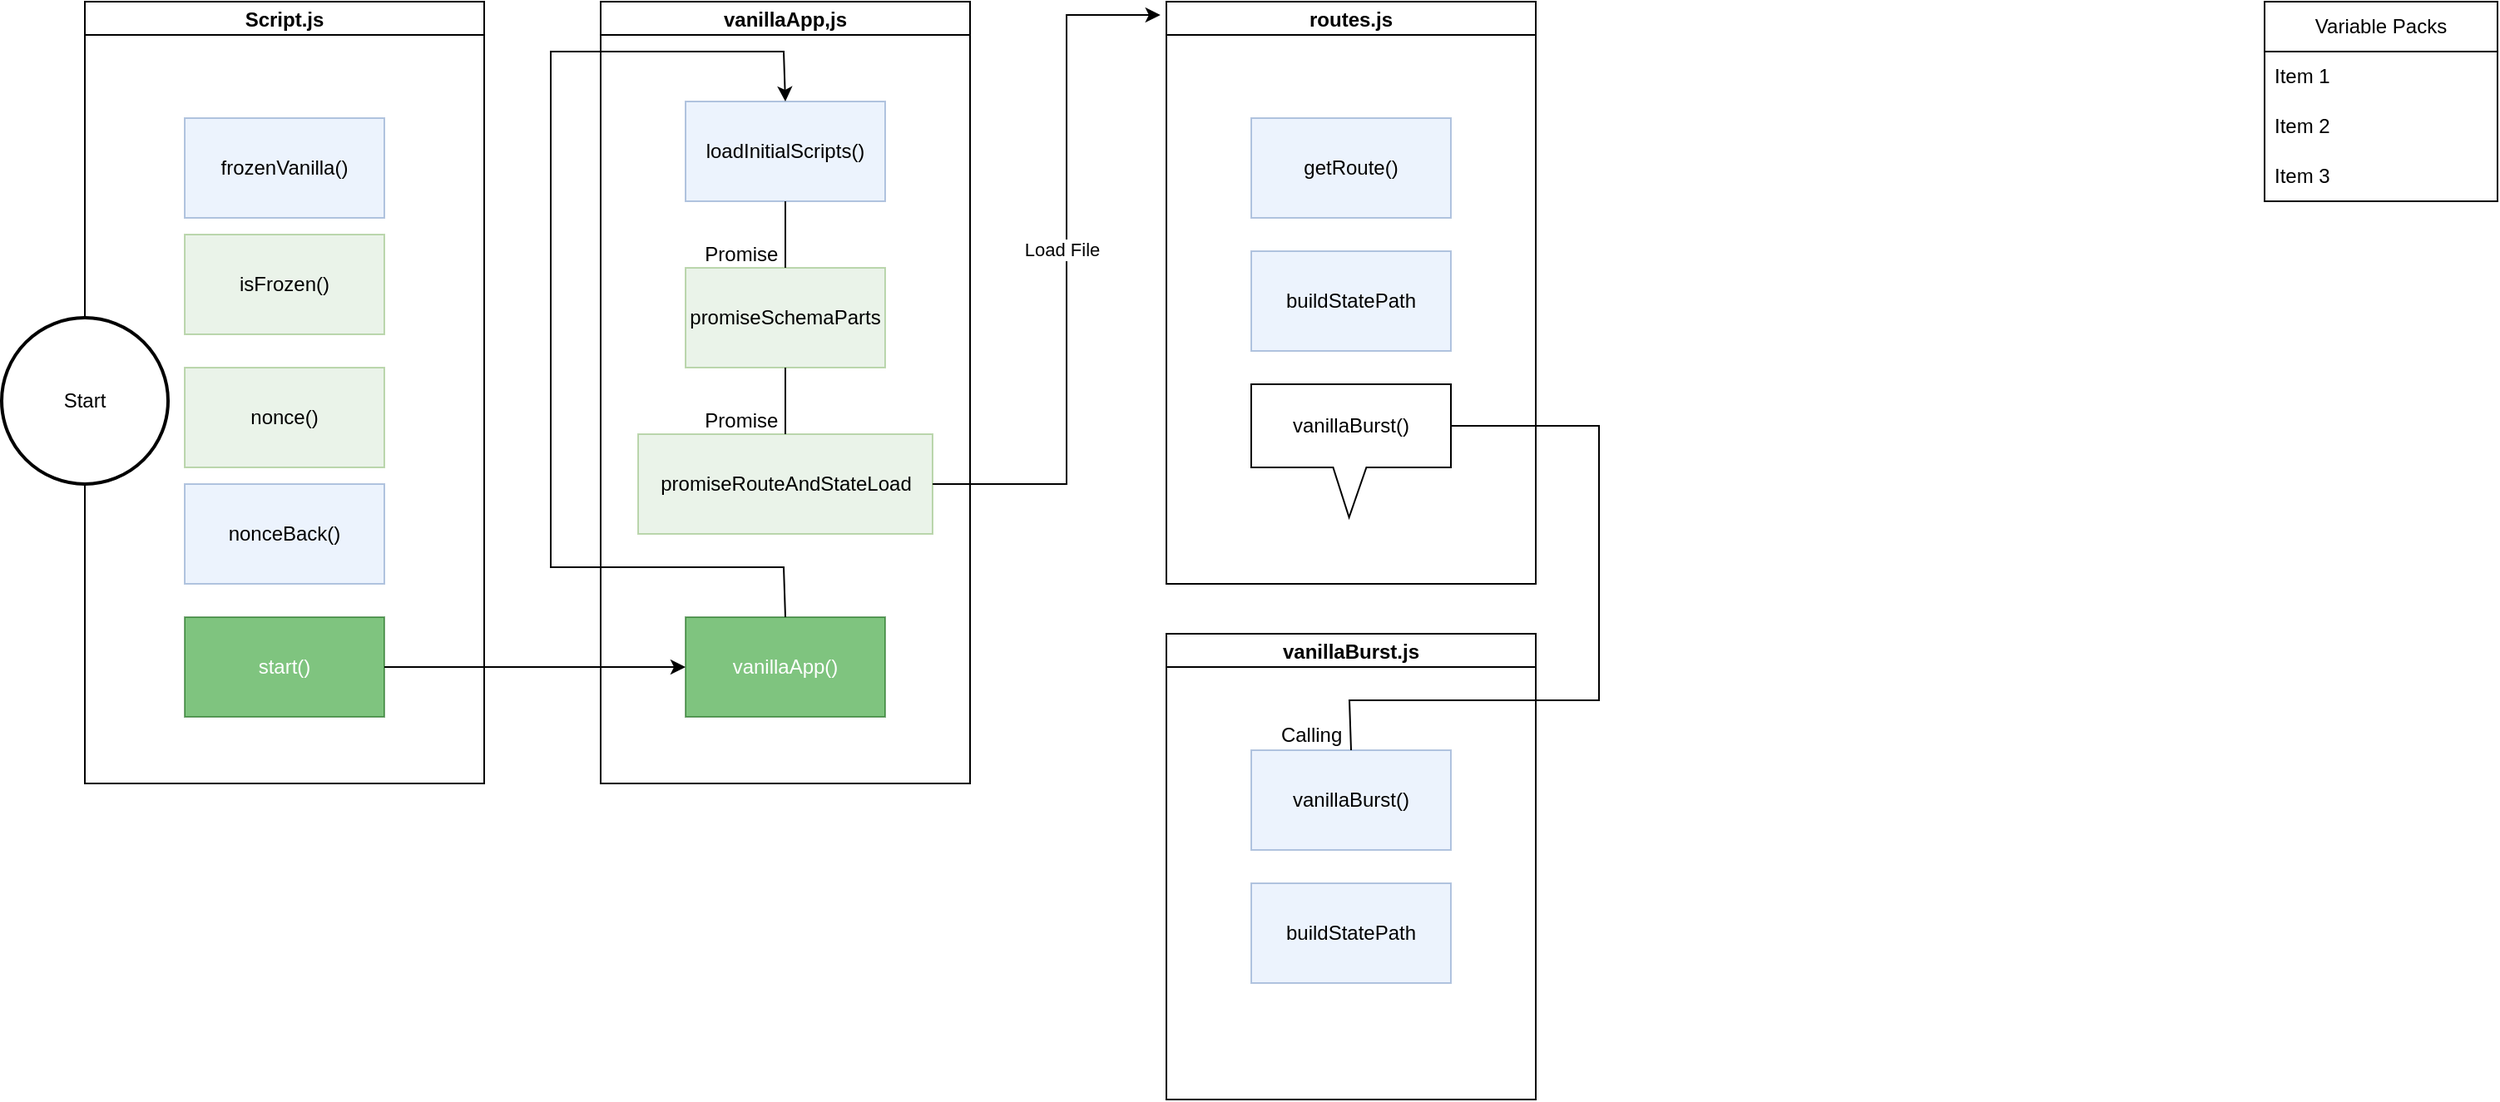 <mxfile version="24.4.0" type="device">
  <diagram name="Page-1" id="21WPPaadFFxv-56drkyv">
    <mxGraphModel dx="3595" dy="1098" grid="1" gridSize="10" guides="1" tooltips="1" connect="1" arrows="1" fold="1" page="1" pageScale="1" pageWidth="850" pageHeight="1100" math="0" shadow="0">
      <root>
        <mxCell id="0" />
        <mxCell id="1" parent="0" />
        <mxCell id="bFvIGrUSCuhnHJkHdX6X-1" value="Script.js" style="swimlane;startSize=20;horizontal=1;containerType=tree;" parent="1" vertex="1">
          <mxGeometry x="-830" y="120" width="240" height="470" as="geometry">
            <mxRectangle x="-130" y="120" width="80" height="30" as="alternateBounds" />
          </mxGeometry>
        </mxCell>
        <mxCell id="bFvIGrUSCuhnHJkHdX6X-7" value="start()" style="rounded=0;whiteSpace=wrap;html=1;fillColor=#008a00;strokeColor=#005700;fontColor=#ffffff;opacity=50;" parent="bFvIGrUSCuhnHJkHdX6X-1" vertex="1">
          <mxGeometry x="60" y="370" width="120" height="60" as="geometry" />
        </mxCell>
        <mxCell id="bFvIGrUSCuhnHJkHdX6X-8" value="frozenVanilla()" style="rounded=0;whiteSpace=wrap;html=1;fillColor=#dae8fc;strokeColor=#6c8ebf;opacity=50;" parent="bFvIGrUSCuhnHJkHdX6X-1" vertex="1">
          <mxGeometry x="60" y="70" width="120" height="60" as="geometry" />
        </mxCell>
        <mxCell id="bFvIGrUSCuhnHJkHdX6X-9" value="isFrozen()" style="rounded=0;whiteSpace=wrap;html=1;fillColor=#d5e8d4;strokeColor=#82b366;opacity=50;" parent="bFvIGrUSCuhnHJkHdX6X-1" vertex="1">
          <mxGeometry x="60" y="140" width="120" height="60" as="geometry" />
        </mxCell>
        <mxCell id="bFvIGrUSCuhnHJkHdX6X-10" value="nonce()" style="rounded=0;whiteSpace=wrap;html=1;fillColor=#d5e8d4;strokeColor=#82b366;opacity=50;" parent="bFvIGrUSCuhnHJkHdX6X-1" vertex="1">
          <mxGeometry x="60" y="220" width="120" height="60" as="geometry" />
        </mxCell>
        <mxCell id="bFvIGrUSCuhnHJkHdX6X-11" value="nonceBack()" style="rounded=0;whiteSpace=wrap;html=1;fillColor=#dae8fc;strokeColor=#6c8ebf;opacity=50;" parent="bFvIGrUSCuhnHJkHdX6X-1" vertex="1">
          <mxGeometry x="60" y="290" width="120" height="60" as="geometry" />
        </mxCell>
        <mxCell id="bFvIGrUSCuhnHJkHdX6X-12" value="vanillaApp,js" style="swimlane;startSize=20;horizontal=1;containerType=tree;" parent="1" vertex="1">
          <mxGeometry x="-520" y="120" width="222" height="470" as="geometry">
            <mxRectangle x="-130" y="120" width="80" height="30" as="alternateBounds" />
          </mxGeometry>
        </mxCell>
        <mxCell id="bFvIGrUSCuhnHJkHdX6X-13" value="vanillaApp()" style="rounded=0;whiteSpace=wrap;html=1;fillColor=#008a00;strokeColor=#005700;fontColor=#ffffff;opacity=50;" parent="bFvIGrUSCuhnHJkHdX6X-12" vertex="1">
          <mxGeometry x="51" y="370" width="120" height="60" as="geometry" />
        </mxCell>
        <mxCell id="bFvIGrUSCuhnHJkHdX6X-14" value="loadInitialScripts()" style="rounded=0;whiteSpace=wrap;html=1;fillColor=#dae8fc;strokeColor=#6c8ebf;opacity=50;" parent="bFvIGrUSCuhnHJkHdX6X-12" vertex="1">
          <mxGeometry x="51" y="60" width="120" height="60" as="geometry" />
        </mxCell>
        <mxCell id="bFvIGrUSCuhnHJkHdX6X-15" value="promiseSchemaParts" style="rounded=0;whiteSpace=wrap;html=1;fillColor=#d5e8d4;strokeColor=#82b366;opacity=50;" parent="bFvIGrUSCuhnHJkHdX6X-12" vertex="1">
          <mxGeometry x="51" y="160" width="120" height="60" as="geometry" />
        </mxCell>
        <mxCell id="bFvIGrUSCuhnHJkHdX6X-16" value="promiseRouteAndStateLoad" style="rounded=0;whiteSpace=wrap;html=1;fillColor=#d5e8d4;strokeColor=#82b366;opacity=50;" parent="bFvIGrUSCuhnHJkHdX6X-12" vertex="1">
          <mxGeometry x="22.5" y="260" width="177" height="60" as="geometry" />
        </mxCell>
        <mxCell id="3D-MbJX967UloMaSZjOJ-3" value="" style="endArrow=none;html=1;rounded=0;exitX=0.5;exitY=1;exitDx=0;exitDy=0;entryX=0.5;entryY=0;entryDx=0;entryDy=0;" edge="1" parent="bFvIGrUSCuhnHJkHdX6X-12" source="bFvIGrUSCuhnHJkHdX6X-14" target="bFvIGrUSCuhnHJkHdX6X-15">
          <mxGeometry relative="1" as="geometry">
            <mxPoint x="250" y="160" as="sourcePoint" />
            <mxPoint x="190" y="260" as="targetPoint" />
          </mxGeometry>
        </mxCell>
        <mxCell id="3D-MbJX967UloMaSZjOJ-4" value="Promise&amp;nbsp;" style="resizable=0;html=1;whiteSpace=wrap;align=right;verticalAlign=bottom;" connectable="0" vertex="1" parent="3D-MbJX967UloMaSZjOJ-3">
          <mxGeometry x="1" relative="1" as="geometry" />
        </mxCell>
        <mxCell id="3D-MbJX967UloMaSZjOJ-5" value="" style="endArrow=none;html=1;rounded=0;exitX=0.5;exitY=1;exitDx=0;exitDy=0;entryX=0.5;entryY=0;entryDx=0;entryDy=0;" edge="1" parent="bFvIGrUSCuhnHJkHdX6X-12" source="bFvIGrUSCuhnHJkHdX6X-15" target="bFvIGrUSCuhnHJkHdX6X-16">
          <mxGeometry relative="1" as="geometry">
            <mxPoint x="250" y="160" as="sourcePoint" />
            <mxPoint x="410" y="160" as="targetPoint" />
          </mxGeometry>
        </mxCell>
        <mxCell id="3D-MbJX967UloMaSZjOJ-6" value="Promise&amp;nbsp;" style="resizable=0;html=1;whiteSpace=wrap;align=right;verticalAlign=bottom;" connectable="0" vertex="1" parent="3D-MbJX967UloMaSZjOJ-5">
          <mxGeometry x="1" relative="1" as="geometry" />
        </mxCell>
        <mxCell id="3D-MbJX967UloMaSZjOJ-10" value="" style="endArrow=classic;html=1;rounded=0;exitX=0.5;exitY=0;exitDx=0;exitDy=0;entryX=0.5;entryY=0;entryDx=0;entryDy=0;" edge="1" parent="bFvIGrUSCuhnHJkHdX6X-12" source="bFvIGrUSCuhnHJkHdX6X-13" target="bFvIGrUSCuhnHJkHdX6X-14">
          <mxGeometry width="50" height="50" relative="1" as="geometry">
            <mxPoint x="300" y="190" as="sourcePoint" />
            <mxPoint x="110" y="30" as="targetPoint" />
            <Array as="points">
              <mxPoint x="110" y="340" />
              <mxPoint x="-30" y="340" />
              <mxPoint x="-30" y="30" />
              <mxPoint x="110" y="30" />
            </Array>
          </mxGeometry>
        </mxCell>
        <mxCell id="3D-MbJX967UloMaSZjOJ-1" value="" style="endArrow=classic;html=1;rounded=0;exitX=1;exitY=0.5;exitDx=0;exitDy=0;entryX=0;entryY=0.5;entryDx=0;entryDy=0;" edge="1" parent="1" source="bFvIGrUSCuhnHJkHdX6X-7" target="bFvIGrUSCuhnHJkHdX6X-13">
          <mxGeometry width="50" height="50" relative="1" as="geometry">
            <mxPoint x="-220" y="310" as="sourcePoint" />
            <mxPoint x="-170" y="260" as="targetPoint" />
          </mxGeometry>
        </mxCell>
        <mxCell id="3D-MbJX967UloMaSZjOJ-11" value="routes.js" style="swimlane;startSize=20;horizontal=1;containerType=tree;" vertex="1" parent="1">
          <mxGeometry x="-180" y="120" width="222" height="350" as="geometry">
            <mxRectangle x="-130" y="120" width="80" height="30" as="alternateBounds" />
          </mxGeometry>
        </mxCell>
        <mxCell id="3D-MbJX967UloMaSZjOJ-23" value="buildStatePath" style="rounded=0;whiteSpace=wrap;html=1;fillColor=#dae8fc;strokeColor=#6c8ebf;opacity=50;" vertex="1" parent="3D-MbJX967UloMaSZjOJ-11">
          <mxGeometry x="51" y="150" width="120" height="60" as="geometry" />
        </mxCell>
        <mxCell id="3D-MbJX967UloMaSZjOJ-26" value="getRoute()" style="rounded=0;whiteSpace=wrap;html=1;fillColor=#dae8fc;strokeColor=#6c8ebf;opacity=50;" vertex="1" parent="3D-MbJX967UloMaSZjOJ-11">
          <mxGeometry x="51" y="70" width="120" height="60" as="geometry" />
        </mxCell>
        <mxCell id="3D-MbJX967UloMaSZjOJ-30" value="vanillaBurst()" style="shape=callout;whiteSpace=wrap;html=1;perimeter=calloutPerimeter;position2=0.49;base=20;size=30;position=0.41;" vertex="1" parent="3D-MbJX967UloMaSZjOJ-11">
          <mxGeometry x="51" y="230" width="120" height="80" as="geometry" />
        </mxCell>
        <mxCell id="3D-MbJX967UloMaSZjOJ-24" style="edgeStyle=orthogonalEdgeStyle;rounded=0;orthogonalLoop=1;jettySize=auto;html=1;exitX=1;exitY=0.5;exitDx=0;exitDy=0;entryX=-0.016;entryY=0.022;entryDx=0;entryDy=0;entryPerimeter=0;" edge="1" parent="1" source="bFvIGrUSCuhnHJkHdX6X-16" target="3D-MbJX967UloMaSZjOJ-11">
          <mxGeometry relative="1" as="geometry">
            <mxPoint x="-240" y="120" as="targetPoint" />
            <Array as="points">
              <mxPoint x="-240" y="410" />
              <mxPoint x="-240" y="128" />
              <mxPoint x="-184" y="128" />
            </Array>
          </mxGeometry>
        </mxCell>
        <mxCell id="3D-MbJX967UloMaSZjOJ-25" value="Load File" style="edgeLabel;html=1;align=center;verticalAlign=middle;resizable=0;points=[];" vertex="1" connectable="0" parent="3D-MbJX967UloMaSZjOJ-24">
          <mxGeometry x="0.341" y="3" relative="1" as="geometry">
            <mxPoint y="59" as="offset" />
          </mxGeometry>
        </mxCell>
        <mxCell id="3D-MbJX967UloMaSZjOJ-27" value="vanillaBurst.js" style="swimlane;startSize=20;horizontal=1;containerType=tree;" vertex="1" parent="1">
          <mxGeometry x="-180" y="500" width="222" height="280" as="geometry">
            <mxRectangle x="-130" y="120" width="80" height="30" as="alternateBounds" />
          </mxGeometry>
        </mxCell>
        <mxCell id="3D-MbJX967UloMaSZjOJ-28" value="buildStatePath" style="rounded=0;whiteSpace=wrap;html=1;fillColor=#dae8fc;strokeColor=#6c8ebf;opacity=50;" vertex="1" parent="3D-MbJX967UloMaSZjOJ-27">
          <mxGeometry x="51" y="150" width="120" height="60" as="geometry" />
        </mxCell>
        <mxCell id="3D-MbJX967UloMaSZjOJ-29" value="vanillaBurst()" style="rounded=0;whiteSpace=wrap;html=1;fillColor=#dae8fc;strokeColor=#6c8ebf;opacity=50;" vertex="1" parent="3D-MbJX967UloMaSZjOJ-27">
          <mxGeometry x="51" y="70" width="120" height="60" as="geometry" />
        </mxCell>
        <mxCell id="3D-MbJX967UloMaSZjOJ-31" value="" style="endArrow=none;html=1;rounded=0;entryX=0.5;entryY=0;entryDx=0;entryDy=0;exitX=0;exitY=0;exitDx=120;exitDy=25;exitPerimeter=0;" edge="1" parent="1" source="3D-MbJX967UloMaSZjOJ-30" target="3D-MbJX967UloMaSZjOJ-29">
          <mxGeometry relative="1" as="geometry">
            <mxPoint x="-70" y="450" as="sourcePoint" />
            <mxPoint x="60" y="430" as="targetPoint" />
            <Array as="points">
              <mxPoint x="80" y="375" />
              <mxPoint x="80" y="540" />
              <mxPoint x="-70" y="540" />
            </Array>
          </mxGeometry>
        </mxCell>
        <mxCell id="3D-MbJX967UloMaSZjOJ-32" value="Calling&amp;nbsp;" style="resizable=0;html=1;whiteSpace=wrap;align=right;verticalAlign=bottom;" connectable="0" vertex="1" parent="3D-MbJX967UloMaSZjOJ-31">
          <mxGeometry x="1" relative="1" as="geometry" />
        </mxCell>
        <mxCell id="3D-MbJX967UloMaSZjOJ-37" value="Variable Packs" style="swimlane;fontStyle=0;childLayout=stackLayout;horizontal=1;startSize=30;horizontalStack=0;resizeParent=1;resizeParentMax=0;resizeLast=0;collapsible=1;marginBottom=0;whiteSpace=wrap;html=1;" vertex="1" parent="1">
          <mxGeometry x="480" y="120" width="140" height="120" as="geometry" />
        </mxCell>
        <mxCell id="3D-MbJX967UloMaSZjOJ-38" value="Item 1" style="text;strokeColor=none;fillColor=none;align=left;verticalAlign=middle;spacingLeft=4;spacingRight=4;overflow=hidden;points=[[0,0.5],[1,0.5]];portConstraint=eastwest;rotatable=0;whiteSpace=wrap;html=1;" vertex="1" parent="3D-MbJX967UloMaSZjOJ-37">
          <mxGeometry y="30" width="140" height="30" as="geometry" />
        </mxCell>
        <mxCell id="3D-MbJX967UloMaSZjOJ-39" value="Item 2" style="text;strokeColor=none;fillColor=none;align=left;verticalAlign=middle;spacingLeft=4;spacingRight=4;overflow=hidden;points=[[0,0.5],[1,0.5]];portConstraint=eastwest;rotatable=0;whiteSpace=wrap;html=1;" vertex="1" parent="3D-MbJX967UloMaSZjOJ-37">
          <mxGeometry y="60" width="140" height="30" as="geometry" />
        </mxCell>
        <mxCell id="3D-MbJX967UloMaSZjOJ-40" value="Item 3" style="text;strokeColor=none;fillColor=none;align=left;verticalAlign=middle;spacingLeft=4;spacingRight=4;overflow=hidden;points=[[0,0.5],[1,0.5]];portConstraint=eastwest;rotatable=0;whiteSpace=wrap;html=1;" vertex="1" parent="3D-MbJX967UloMaSZjOJ-37">
          <mxGeometry y="90" width="140" height="30" as="geometry" />
        </mxCell>
        <mxCell id="3D-MbJX967UloMaSZjOJ-42" value="Start" style="strokeWidth=2;html=1;shape=mxgraph.flowchart.start_2;whiteSpace=wrap;" vertex="1" parent="1">
          <mxGeometry x="-880" y="310" width="100" height="100" as="geometry" />
        </mxCell>
      </root>
    </mxGraphModel>
  </diagram>
</mxfile>

